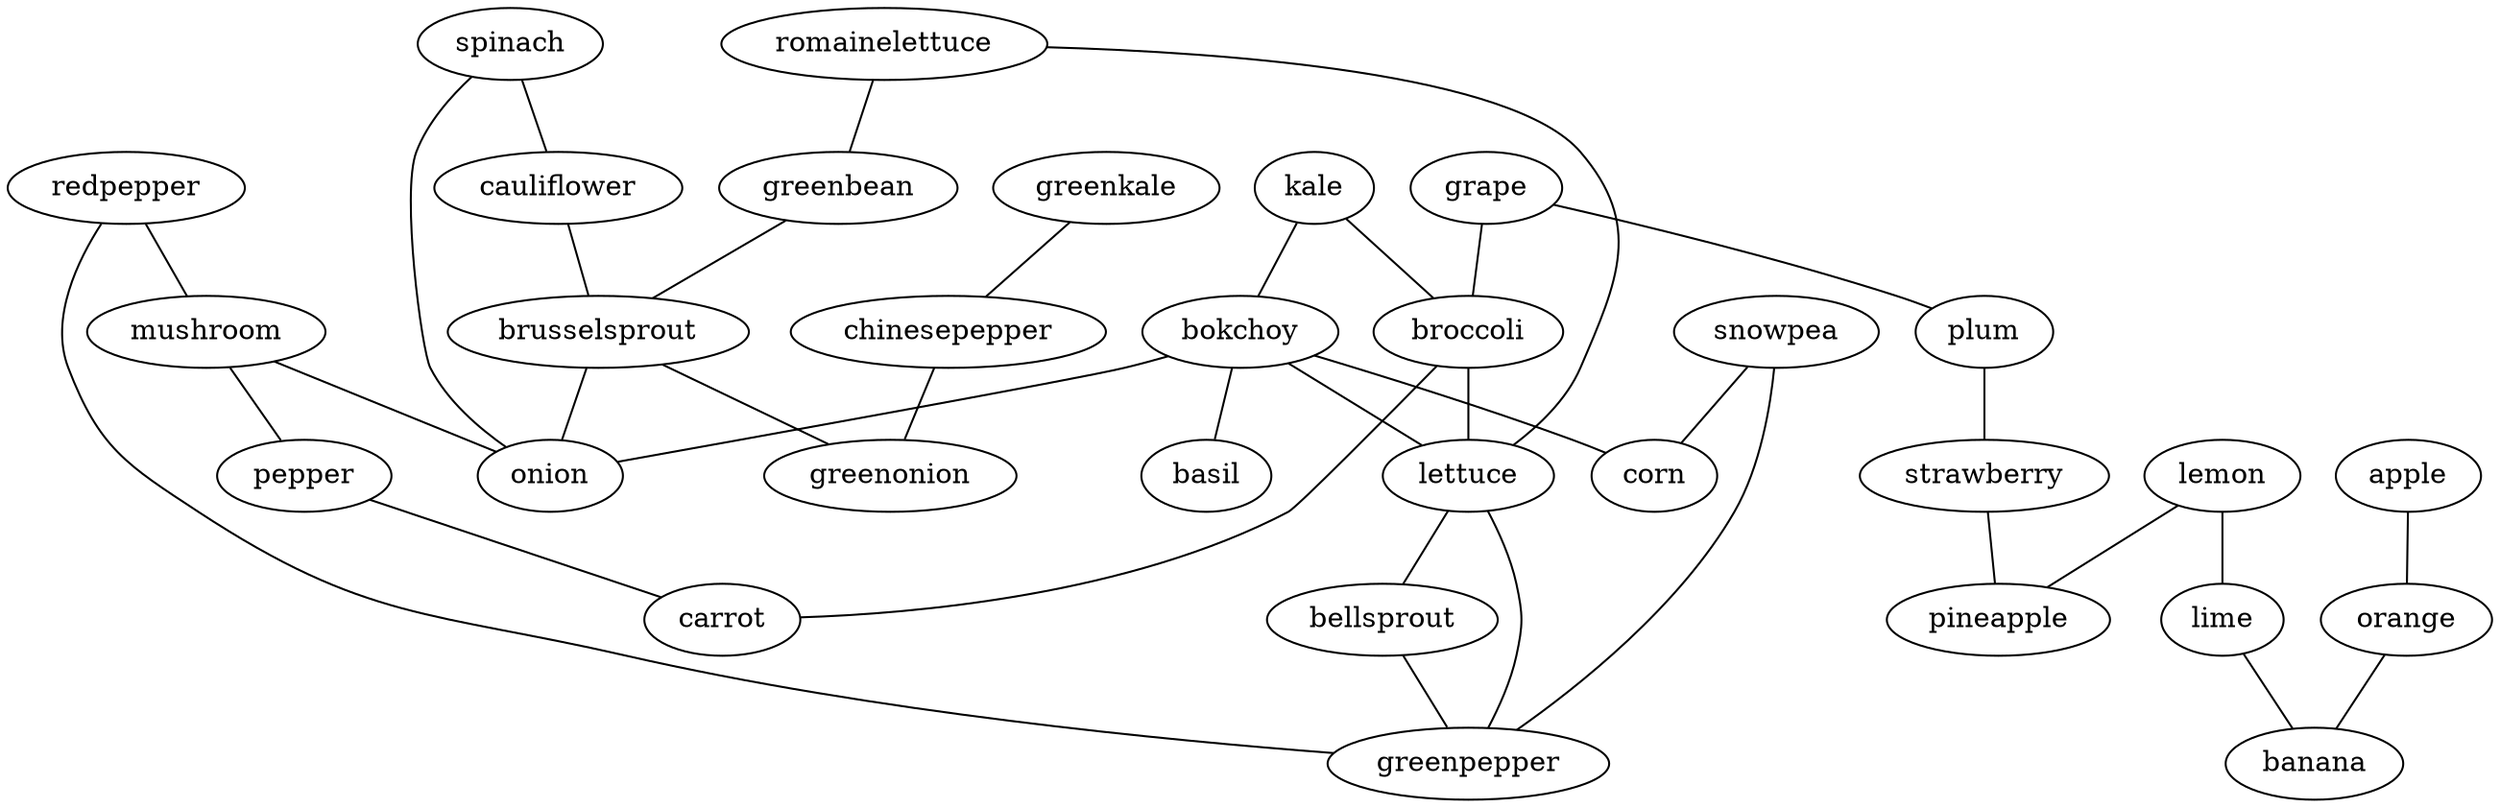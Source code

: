strict graph G {
redpepper;
kale;
greenkale;
romainelettuce;
apple;
lemon;
mushroom;
spinach;
snowpea;
greenbean;
orange;
lime;
banana;
pepper;
cauliflower;
bokchoy;
chinesepepper;
basil;
grape;
broccoli;
brusselsprout;
onion;
lettuce;
corn;
plum;
bellsprout;
strawberry;
carrot;
pineapple;
greenpepper;
greenonion;
redpepper -- greenpepper  [weight=1];
redpepper -- mushroom  [weight=1];
kale -- bokchoy  [weight=1];
kale -- broccoli  [weight=1];
greenkale -- chinesepepper  [weight=1];
romainelettuce -- lettuce  [weight=1];
romainelettuce -- greenbean  [weight=1];
apple -- orange  [weight=1];
lemon -- pineapple  [weight=1];
lemon -- lime  [weight=1];
mushroom -- pepper  [weight=1];
mushroom -- onion  [weight=1];
spinach -- onion  [weight=1];
spinach -- cauliflower  [weight=1];
snowpea -- corn  [weight=1];
snowpea -- greenpepper  [weight=1];
greenbean -- brusselsprout  [weight=1];
orange -- banana  [weight=1];
lime -- banana  [weight=1];
pepper -- carrot  [weight=1];
cauliflower -- brusselsprout  [weight=1];
bokchoy -- onion  [weight=1];
bokchoy -- corn  [weight=1];
bokchoy -- lettuce  [weight=1];
bokchoy -- basil  [weight=1];
chinesepepper -- greenonion  [weight=1];
grape -- plum  [weight=1];
grape -- broccoli  [weight=1];
broccoli -- lettuce  [weight=1];
broccoli -- carrot  [weight=1];
brusselsprout -- onion  [weight=1];
brusselsprout -- greenonion  [weight=1];
lettuce -- bellsprout  [weight=1];
lettuce -- greenpepper  [weight=1];
plum -- strawberry  [weight=1];
bellsprout -- greenpepper  [weight=1];
strawberry -- pineapple  [weight=1];
}
